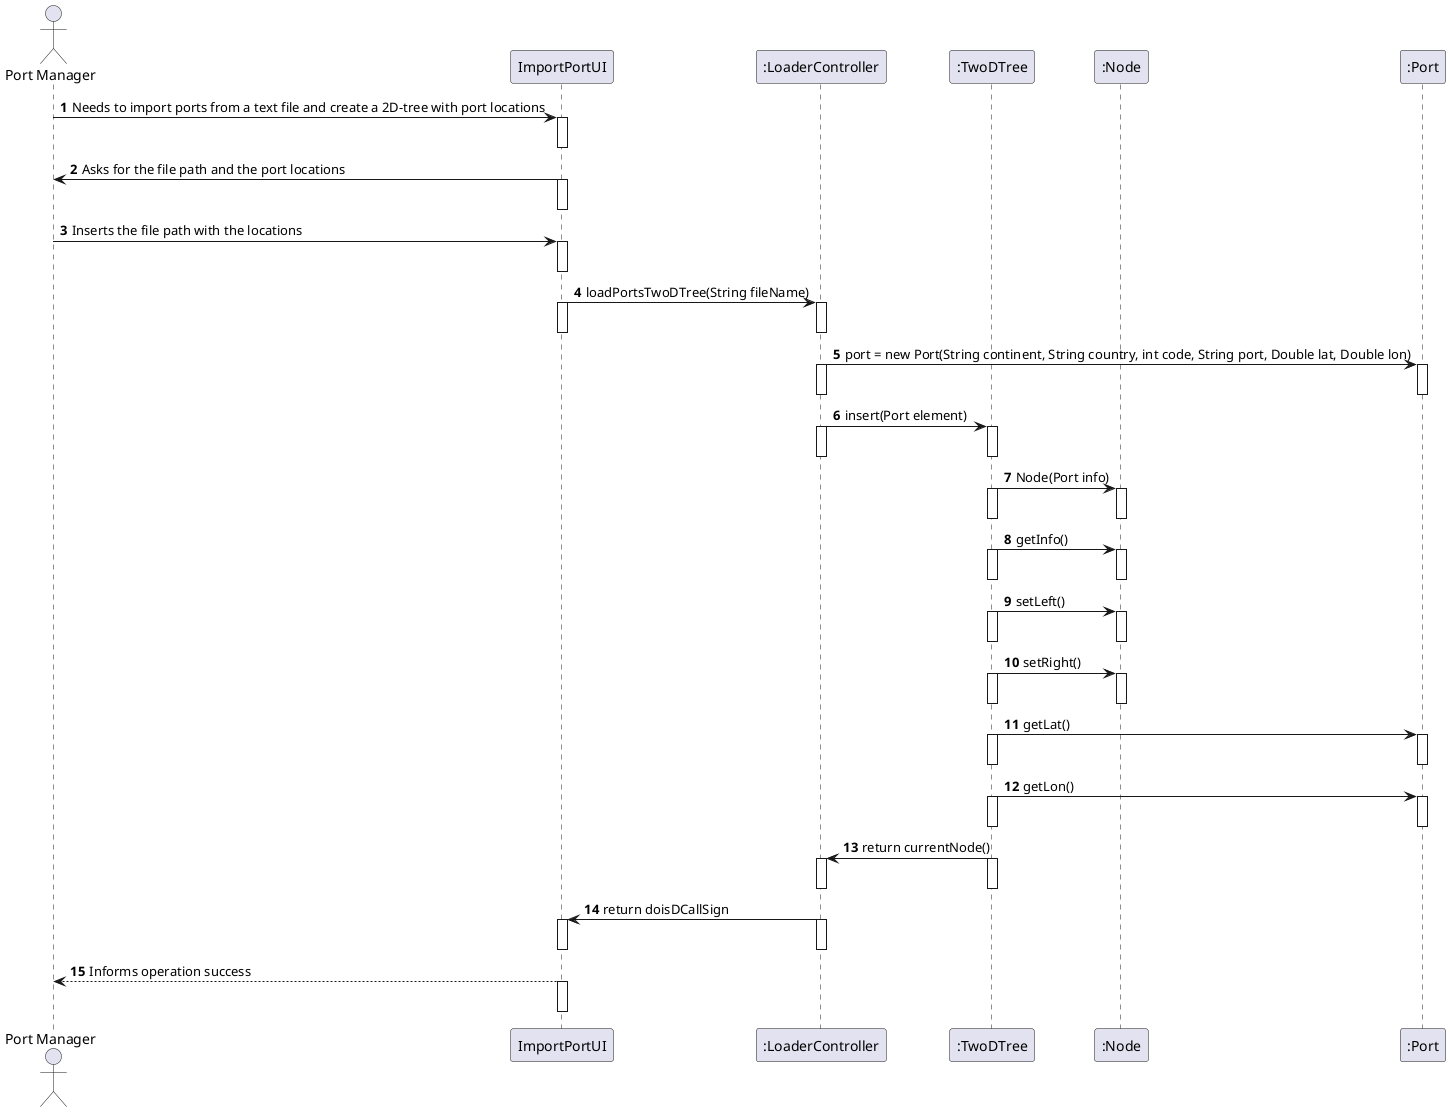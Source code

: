 @startuml
@startuml
autonumber
'hide footbox
actor "Port Manager" as PORTMANAGER

participant "ImportPortUI" as UI
participant ":LoaderController" as CTRL
participant ":TwoDTree" as 2tree
participant ":Node" as node
participant ":Port" as port

PORTMANAGER -> UI : Needs to import ports from a text file and create a 2D-tree with port locations
activate UI
deactivate UI
UI -> PORTMANAGER: Asks for the file path and the port locations
activate UI
deactivate UI

PORTMANAGER -> UI : Inserts the file path with the locations
activate UI
deactivate UI

UI -> CTRL : loadPortsTwoDTree(String fileName)
activate UI
deactivate UI
activate CTRL
deactivate CTRL

CTRL -> port : port = new Port(String continent, String country, int code, String port, Double lat, Double lon)
activate CTRL
deactivate CTRL
activate port
deactivate port

CTRL -> 2tree : insert(Port element)
activate CTRL
deactivate CTRL
activate 2tree
deactivate 2tree

2tree -> node :  Node(Port info)
activate 2tree
deactivate 2tree
activate node
deactivate node

2tree -> node : getInfo()
activate 2tree
deactivate 2tree
activate node
deactivate node

2tree -> node : setLeft()
activate 2tree
deactivate 2tree
activate node
deactivate node

2tree -> node : setRight()
activate 2tree
deactivate 2tree
activate node
deactivate node


2tree  -> port : getLat()
activate 2tree
deactivate 2tree
activate port
deactivate port

2tree -> port : getLon()
activate 2tree
deactivate 2tree
activate  port
deactivate port

2tree -> CTRL : return currentNode()
activate 2tree
deactivate 2tree
activate CTRL
deactivate CTRL






CTRL -> UI : return doisDCallSign
activate CTRL
deactivate CTRL
activate UI
deactivate UI


UI --> PORTMANAGER : Informs operation success
activate UI
deactivate UI

@enduml